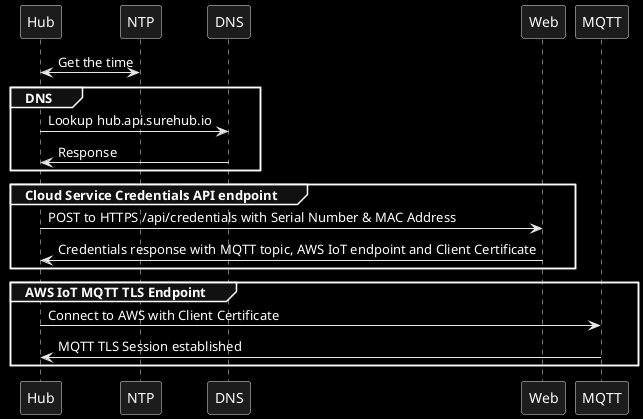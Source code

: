 plantuml
@startuml
    skinparam monochrome reverse
    Hub <-> NTP : Get the time
    group DNS
    Hub -> DNS : Lookup hub.api.surehub.io
    DNS -> Hub : Response
    end group
    group Cloud Service Credentials API endpoint
    Hub -> Web : POST to HTTPS /api/credentials with Serial Number & MAC Address
    Web -> Hub : Credentials response with MQTT topic, AWS IoT endpoint and Client Certificate
    end group
    group AWS IoT MQTT TLS Endpoint
    Hub -> MQTT : Connect to AWS with Client Certificate
    MQTT -> Hub : MQTT TLS Session established
    end group
@enduml